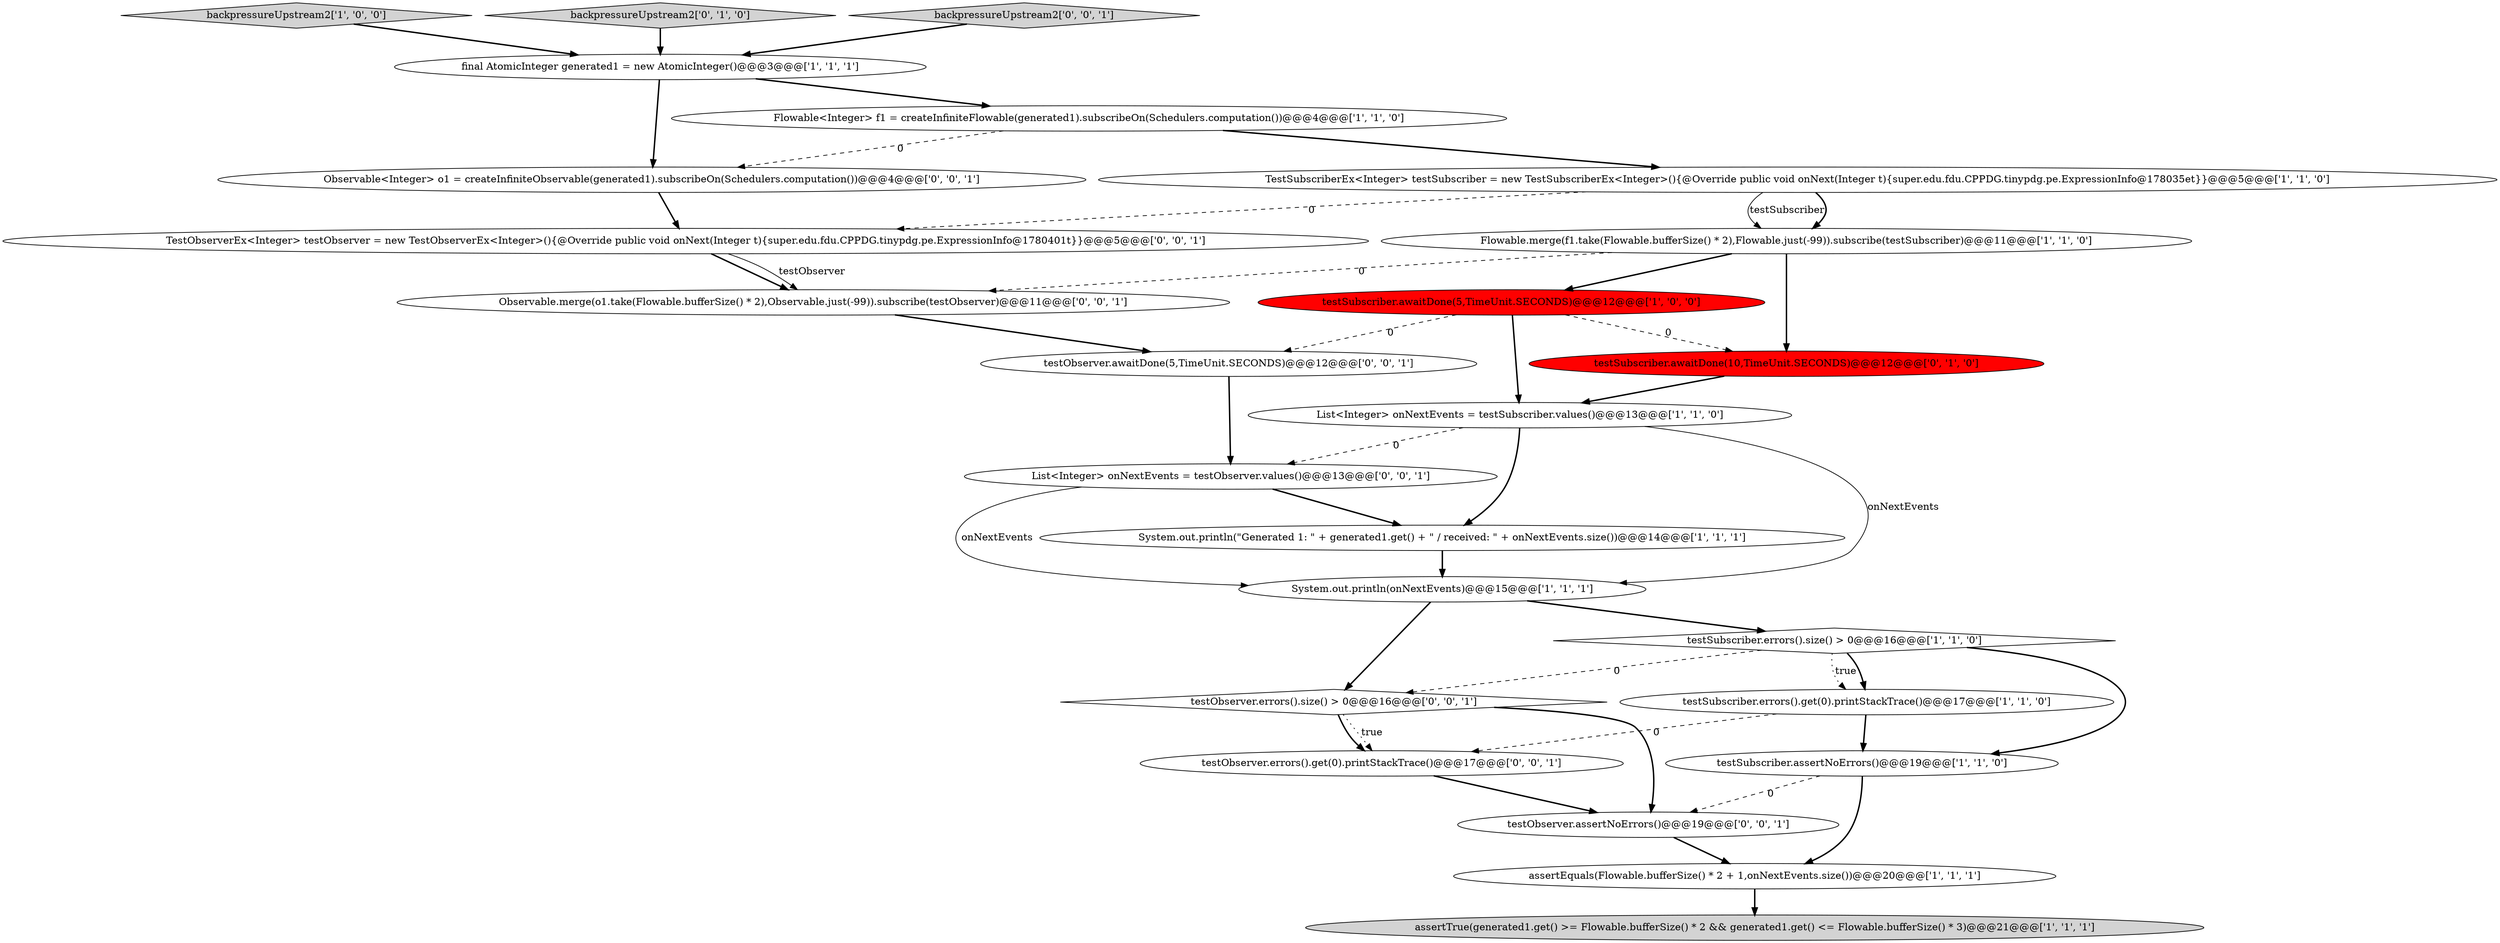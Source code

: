 digraph {
7 [style = filled, label = "assertTrue(generated1.get() >= Flowable.bufferSize() * 2 && generated1.get() <= Flowable.bufferSize() * 3)@@@21@@@['1', '1', '1']", fillcolor = lightgray, shape = ellipse image = "AAA0AAABBB1BBB"];
21 [style = filled, label = "Observable<Integer> o1 = createInfiniteObservable(generated1).subscribeOn(Schedulers.computation())@@@4@@@['0', '0', '1']", fillcolor = white, shape = ellipse image = "AAA0AAABBB3BBB"];
4 [style = filled, label = "testSubscriber.assertNoErrors()@@@19@@@['1', '1', '0']", fillcolor = white, shape = ellipse image = "AAA0AAABBB1BBB"];
10 [style = filled, label = "System.out.println(onNextEvents)@@@15@@@['1', '1', '1']", fillcolor = white, shape = ellipse image = "AAA0AAABBB1BBB"];
20 [style = filled, label = "TestObserverEx<Integer> testObserver = new TestObserverEx<Integer>(){@Override public void onNext(Integer t){super.edu.fdu.CPPDG.tinypdg.pe.ExpressionInfo@1780401t}}@@@5@@@['0', '0', '1']", fillcolor = white, shape = ellipse image = "AAA0AAABBB3BBB"];
11 [style = filled, label = "testSubscriber.errors().get(0).printStackTrace()@@@17@@@['1', '1', '0']", fillcolor = white, shape = ellipse image = "AAA0AAABBB1BBB"];
1 [style = filled, label = "System.out.println(\"Generated 1: \" + generated1.get() + \" / received: \" + onNextEvents.size())@@@14@@@['1', '1', '1']", fillcolor = white, shape = ellipse image = "AAA0AAABBB1BBB"];
16 [style = filled, label = "testObserver.awaitDone(5,TimeUnit.SECONDS)@@@12@@@['0', '0', '1']", fillcolor = white, shape = ellipse image = "AAA0AAABBB3BBB"];
3 [style = filled, label = "List<Integer> onNextEvents = testSubscriber.values()@@@13@@@['1', '1', '0']", fillcolor = white, shape = ellipse image = "AAA0AAABBB1BBB"];
13 [style = filled, label = "backpressureUpstream2['1', '0', '0']", fillcolor = lightgray, shape = diamond image = "AAA0AAABBB1BBB"];
23 [style = filled, label = "testObserver.errors().size() > 0@@@16@@@['0', '0', '1']", fillcolor = white, shape = diamond image = "AAA0AAABBB3BBB"];
0 [style = filled, label = "Flowable<Integer> f1 = createInfiniteFlowable(generated1).subscribeOn(Schedulers.computation())@@@4@@@['1', '1', '0']", fillcolor = white, shape = ellipse image = "AAA0AAABBB1BBB"];
5 [style = filled, label = "testSubscriber.errors().size() > 0@@@16@@@['1', '1', '0']", fillcolor = white, shape = diamond image = "AAA0AAABBB1BBB"];
17 [style = filled, label = "testObserver.assertNoErrors()@@@19@@@['0', '0', '1']", fillcolor = white, shape = ellipse image = "AAA0AAABBB3BBB"];
24 [style = filled, label = "testObserver.errors().get(0).printStackTrace()@@@17@@@['0', '0', '1']", fillcolor = white, shape = ellipse image = "AAA0AAABBB3BBB"];
18 [style = filled, label = "Observable.merge(o1.take(Flowable.bufferSize() * 2),Observable.just(-99)).subscribe(testObserver)@@@11@@@['0', '0', '1']", fillcolor = white, shape = ellipse image = "AAA0AAABBB3BBB"];
2 [style = filled, label = "assertEquals(Flowable.bufferSize() * 2 + 1,onNextEvents.size())@@@20@@@['1', '1', '1']", fillcolor = white, shape = ellipse image = "AAA0AAABBB1BBB"];
9 [style = filled, label = "Flowable.merge(f1.take(Flowable.bufferSize() * 2),Flowable.just(-99)).subscribe(testSubscriber)@@@11@@@['1', '1', '0']", fillcolor = white, shape = ellipse image = "AAA0AAABBB1BBB"];
8 [style = filled, label = "testSubscriber.awaitDone(5,TimeUnit.SECONDS)@@@12@@@['1', '0', '0']", fillcolor = red, shape = ellipse image = "AAA1AAABBB1BBB"];
15 [style = filled, label = "testSubscriber.awaitDone(10,TimeUnit.SECONDS)@@@12@@@['0', '1', '0']", fillcolor = red, shape = ellipse image = "AAA1AAABBB2BBB"];
14 [style = filled, label = "backpressureUpstream2['0', '1', '0']", fillcolor = lightgray, shape = diamond image = "AAA0AAABBB2BBB"];
6 [style = filled, label = "TestSubscriberEx<Integer> testSubscriber = new TestSubscriberEx<Integer>(){@Override public void onNext(Integer t){super.edu.fdu.CPPDG.tinypdg.pe.ExpressionInfo@178035et}}@@@5@@@['1', '1', '0']", fillcolor = white, shape = ellipse image = "AAA0AAABBB1BBB"];
19 [style = filled, label = "backpressureUpstream2['0', '0', '1']", fillcolor = lightgray, shape = diamond image = "AAA0AAABBB3BBB"];
12 [style = filled, label = "final AtomicInteger generated1 = new AtomicInteger()@@@3@@@['1', '1', '1']", fillcolor = white, shape = ellipse image = "AAA0AAABBB1BBB"];
22 [style = filled, label = "List<Integer> onNextEvents = testObserver.values()@@@13@@@['0', '0', '1']", fillcolor = white, shape = ellipse image = "AAA0AAABBB3BBB"];
8->16 [style = dashed, label="0"];
3->1 [style = bold, label=""];
19->12 [style = bold, label=""];
4->17 [style = dashed, label="0"];
0->6 [style = bold, label=""];
6->20 [style = dashed, label="0"];
12->21 [style = bold, label=""];
5->23 [style = dashed, label="0"];
9->18 [style = dashed, label="0"];
8->15 [style = dashed, label="0"];
11->4 [style = bold, label=""];
8->3 [style = bold, label=""];
3->22 [style = dashed, label="0"];
4->2 [style = bold, label=""];
16->22 [style = bold, label=""];
9->8 [style = bold, label=""];
15->3 [style = bold, label=""];
12->0 [style = bold, label=""];
22->10 [style = solid, label="onNextEvents"];
20->18 [style = bold, label=""];
23->24 [style = bold, label=""];
5->11 [style = dotted, label="true"];
13->12 [style = bold, label=""];
21->20 [style = bold, label=""];
10->5 [style = bold, label=""];
6->9 [style = solid, label="testSubscriber"];
17->2 [style = bold, label=""];
20->18 [style = solid, label="testObserver"];
10->23 [style = bold, label=""];
9->15 [style = bold, label=""];
0->21 [style = dashed, label="0"];
14->12 [style = bold, label=""];
5->4 [style = bold, label=""];
11->24 [style = dashed, label="0"];
24->17 [style = bold, label=""];
23->17 [style = bold, label=""];
5->11 [style = bold, label=""];
22->1 [style = bold, label=""];
2->7 [style = bold, label=""];
6->9 [style = bold, label=""];
1->10 [style = bold, label=""];
23->24 [style = dotted, label="true"];
3->10 [style = solid, label="onNextEvents"];
18->16 [style = bold, label=""];
}
